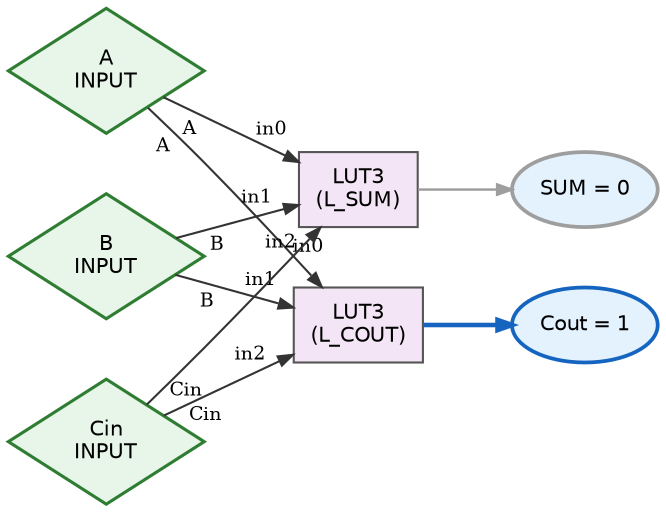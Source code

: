 digraph Logic {
  graph [rankdir=LR, nodesep=0.4, ranksep=0.6];
  node  [shape=box, style=filled, fillcolor="#f6f6f6", color="#555555", fontname=Helvetica, fontsize=10];
  edge  [color="#333333", arrowsize=0.7];

  in_A [label="A\nINPUT", shape=diamond, fillcolor="#e8f5e9", color="#2e7d32", penwidth=1.5];
  in_B [label="B\nINPUT", shape=diamond, fillcolor="#e8f5e9", color="#2e7d32", penwidth=1.5];
  in_Cin [label="Cin\nINPUT", shape=diamond, fillcolor="#e8f5e9", color="#2e7d32", penwidth=1.5];

  g_L_SUM [label="LUT3\n(L_SUM)", fillcolor="#f3e5f5"];
  g_L_COUT [label="LUT3\n(L_COUT)", fillcolor="#f3e5f5"];

  in_A -> g_L_SUM [taillabel="A", headlabel="in0", labeldistance=2, labelfontsize=9];
  in_A -> g_L_COUT [taillabel="A", headlabel="in0", labeldistance=2, labelfontsize=9];
  in_B -> g_L_SUM [taillabel="B", headlabel="in1", labeldistance=2, labelfontsize=9];
  in_B -> g_L_COUT [taillabel="B", headlabel="in1", labeldistance=2, labelfontsize=9];
  in_Cin -> g_L_SUM [taillabel="Cin", headlabel="in2", labeldistance=2, labelfontsize=9];
  in_Cin -> g_L_COUT [taillabel="Cin", headlabel="in2", labeldistance=2, labelfontsize=9];


  out_L_SUM [label="SUM = 0", shape=oval, fillcolor="#e3f2fd", color="#9e9e9e", penwidth=1.8];
  g_L_SUM -> out_L_SUM [color="#9e9e9e", penwidth=1.2];
  out_L_COUT [label="Cout = 1", shape=oval, fillcolor="#e3f2fd", color="#1565c0", penwidth=1.8];
  g_L_COUT -> out_L_COUT [color="#1565c0", penwidth=2.2];
}
